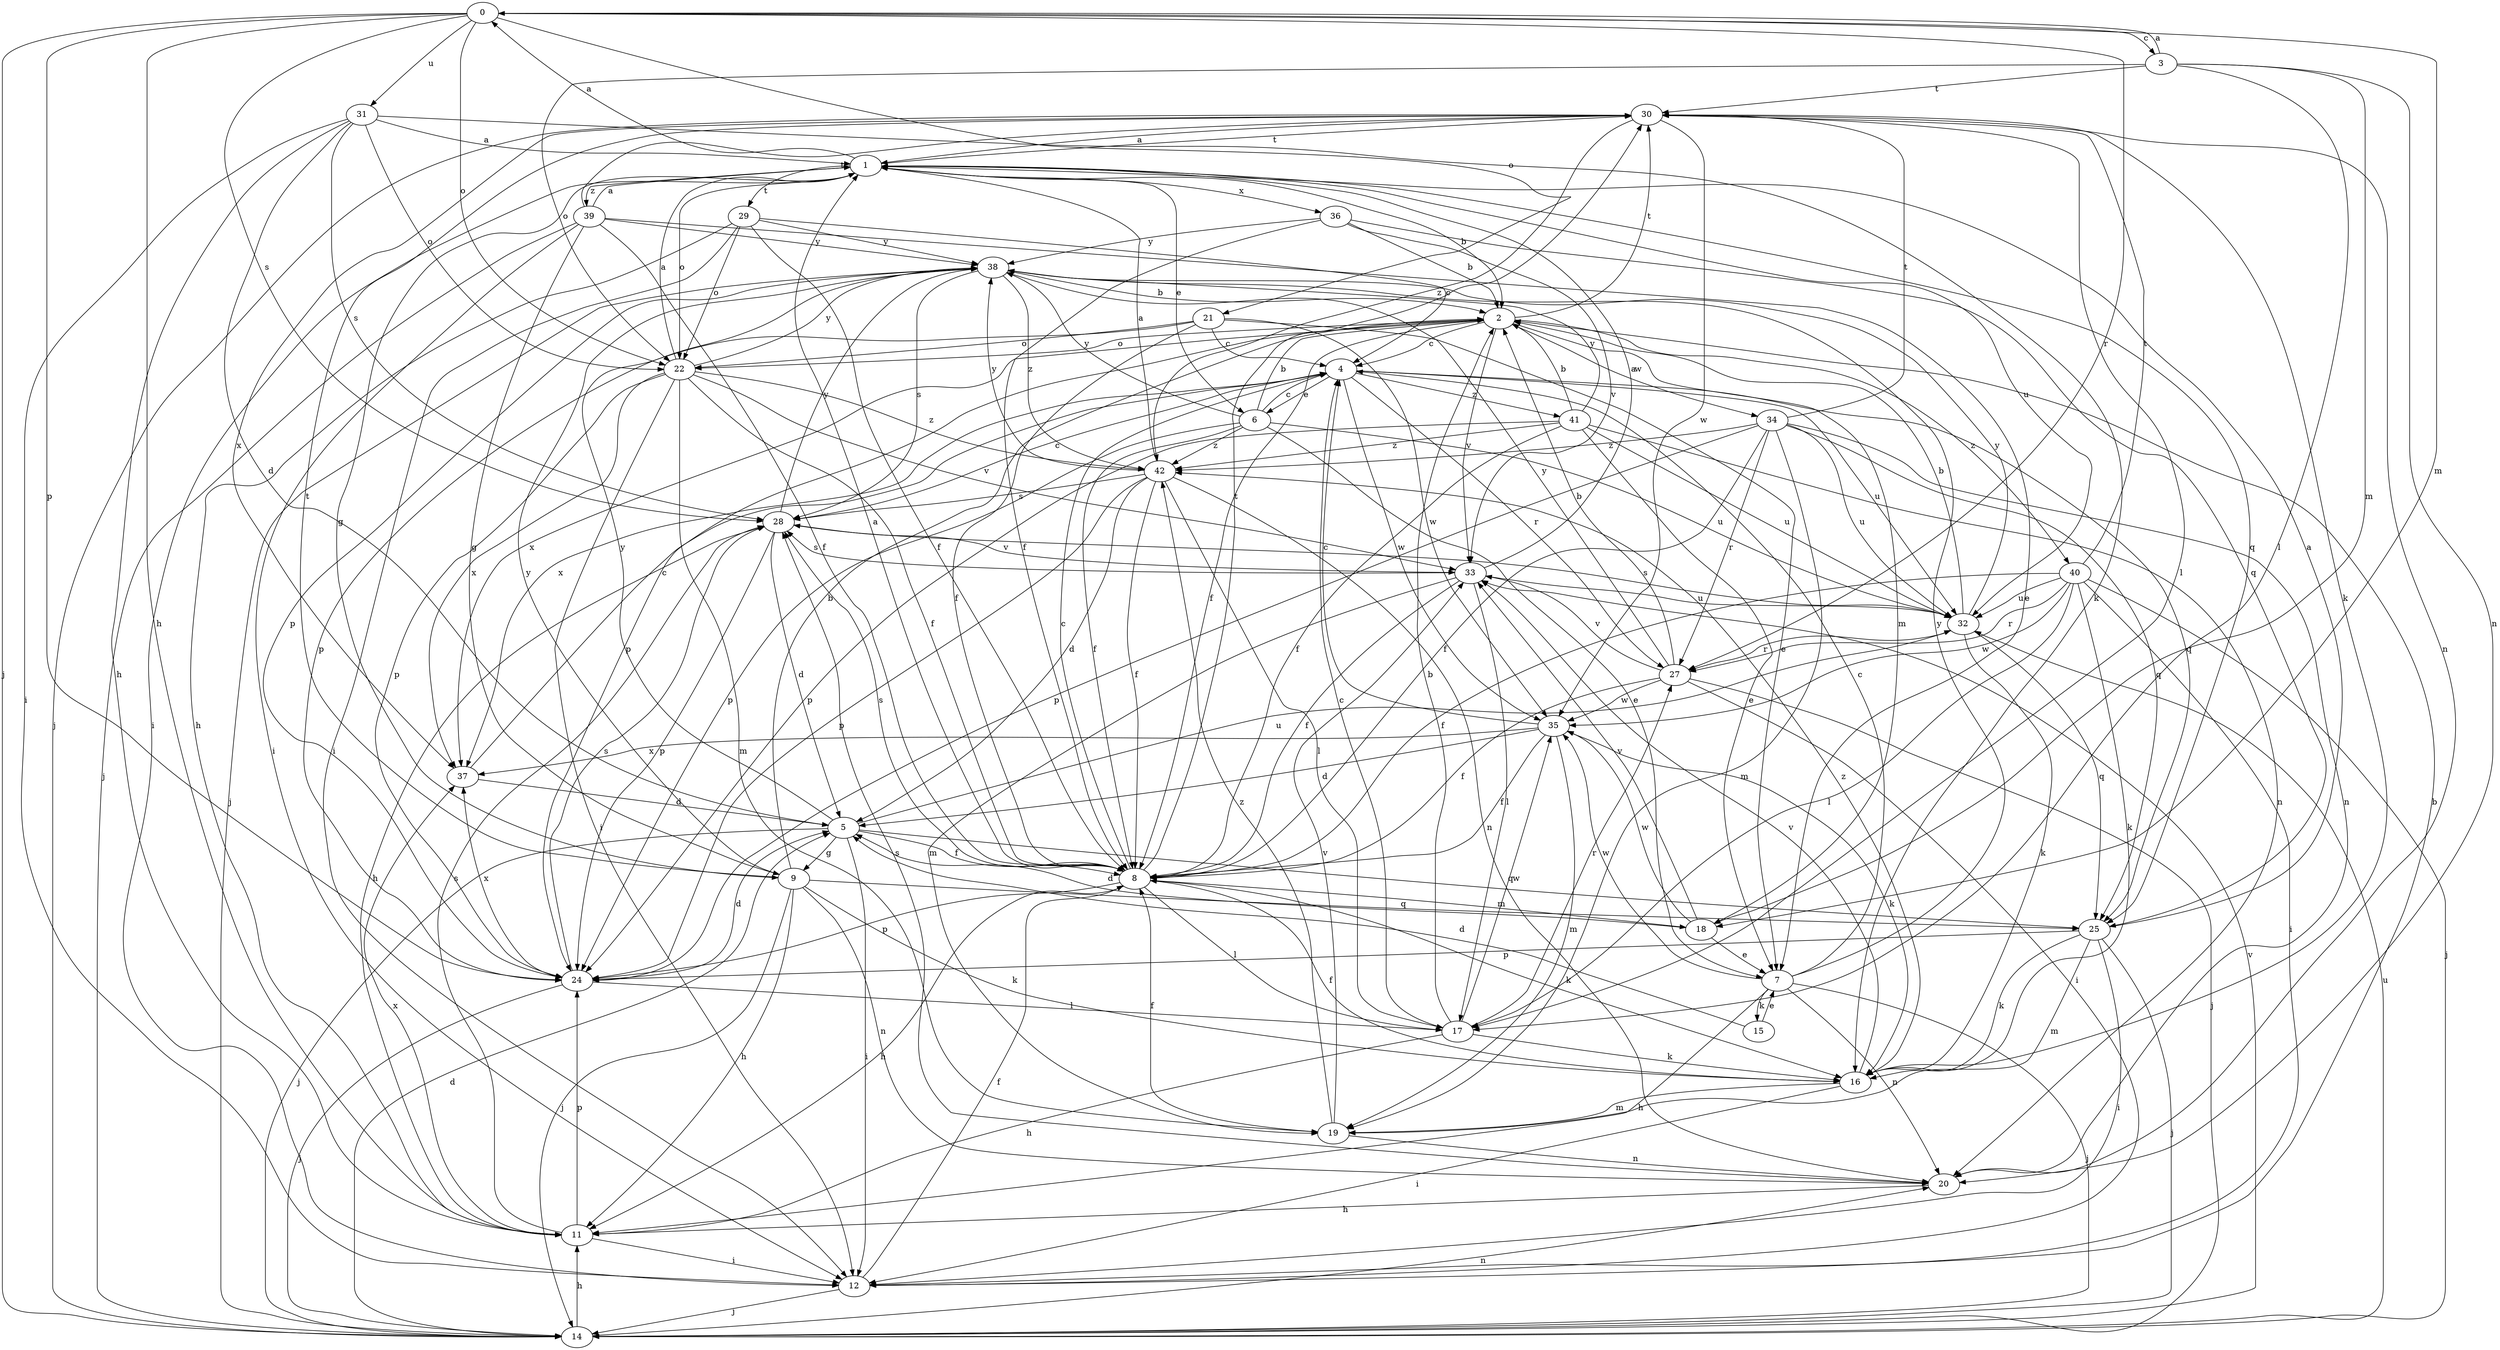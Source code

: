 strict digraph  {
0;
1;
2;
3;
4;
5;
6;
7;
8;
9;
11;
12;
14;
15;
16;
17;
18;
19;
20;
21;
22;
24;
25;
27;
28;
29;
30;
31;
32;
33;
34;
35;
36;
37;
38;
39;
40;
41;
42;
0 -> 3  [label=c];
0 -> 11  [label=h];
0 -> 14  [label=j];
0 -> 18  [label=m];
0 -> 21  [label=o];
0 -> 22  [label=o];
0 -> 24  [label=p];
0 -> 27  [label=r];
0 -> 28  [label=s];
0 -> 31  [label=u];
1 -> 0  [label=a];
1 -> 2  [label=b];
1 -> 6  [label=e];
1 -> 9  [label=g];
1 -> 12  [label=i];
1 -> 22  [label=o];
1 -> 25  [label=q];
1 -> 29  [label=t];
1 -> 30  [label=t];
1 -> 32  [label=u];
1 -> 36  [label=x];
1 -> 39  [label=z];
2 -> 4  [label=c];
2 -> 8  [label=f];
2 -> 18  [label=m];
2 -> 22  [label=o];
2 -> 24  [label=p];
2 -> 30  [label=t];
2 -> 33  [label=v];
2 -> 34  [label=w];
2 -> 37  [label=x];
2 -> 40  [label=z];
3 -> 0  [label=a];
3 -> 17  [label=l];
3 -> 18  [label=m];
3 -> 20  [label=n];
3 -> 22  [label=o];
3 -> 30  [label=t];
4 -> 6  [label=e];
4 -> 25  [label=q];
4 -> 27  [label=r];
4 -> 32  [label=u];
4 -> 35  [label=w];
4 -> 37  [label=x];
4 -> 41  [label=z];
5 -> 8  [label=f];
5 -> 9  [label=g];
5 -> 12  [label=i];
5 -> 14  [label=j];
5 -> 25  [label=q];
5 -> 32  [label=u];
5 -> 38  [label=y];
6 -> 2  [label=b];
6 -> 4  [label=c];
6 -> 7  [label=e];
6 -> 8  [label=f];
6 -> 24  [label=p];
6 -> 32  [label=u];
6 -> 38  [label=y];
6 -> 42  [label=z];
7 -> 4  [label=c];
7 -> 11  [label=h];
7 -> 14  [label=j];
7 -> 15  [label=k];
7 -> 20  [label=n];
7 -> 35  [label=w];
7 -> 38  [label=y];
8 -> 1  [label=a];
8 -> 4  [label=c];
8 -> 11  [label=h];
8 -> 16  [label=k];
8 -> 17  [label=l];
8 -> 18  [label=m];
8 -> 24  [label=p];
8 -> 28  [label=s];
8 -> 30  [label=t];
9 -> 2  [label=b];
9 -> 11  [label=h];
9 -> 14  [label=j];
9 -> 16  [label=k];
9 -> 20  [label=n];
9 -> 25  [label=q];
9 -> 30  [label=t];
9 -> 38  [label=y];
11 -> 12  [label=i];
11 -> 24  [label=p];
11 -> 28  [label=s];
11 -> 37  [label=x];
12 -> 2  [label=b];
12 -> 8  [label=f];
12 -> 14  [label=j];
14 -> 5  [label=d];
14 -> 11  [label=h];
14 -> 20  [label=n];
14 -> 32  [label=u];
14 -> 33  [label=v];
15 -> 5  [label=d];
15 -> 7  [label=e];
16 -> 8  [label=f];
16 -> 12  [label=i];
16 -> 19  [label=m];
16 -> 33  [label=v];
16 -> 42  [label=z];
17 -> 2  [label=b];
17 -> 4  [label=c];
17 -> 11  [label=h];
17 -> 16  [label=k];
17 -> 27  [label=r];
17 -> 35  [label=w];
18 -> 5  [label=d];
18 -> 7  [label=e];
18 -> 33  [label=v];
18 -> 35  [label=w];
19 -> 8  [label=f];
19 -> 20  [label=n];
19 -> 33  [label=v];
19 -> 42  [label=z];
20 -> 11  [label=h];
20 -> 28  [label=s];
21 -> 4  [label=c];
21 -> 7  [label=e];
21 -> 8  [label=f];
21 -> 22  [label=o];
21 -> 24  [label=p];
21 -> 35  [label=w];
22 -> 1  [label=a];
22 -> 8  [label=f];
22 -> 12  [label=i];
22 -> 19  [label=m];
22 -> 24  [label=p];
22 -> 33  [label=v];
22 -> 37  [label=x];
22 -> 38  [label=y];
22 -> 42  [label=z];
24 -> 5  [label=d];
24 -> 14  [label=j];
24 -> 17  [label=l];
24 -> 28  [label=s];
24 -> 37  [label=x];
25 -> 1  [label=a];
25 -> 12  [label=i];
25 -> 14  [label=j];
25 -> 16  [label=k];
25 -> 19  [label=m];
25 -> 24  [label=p];
27 -> 2  [label=b];
27 -> 8  [label=f];
27 -> 12  [label=i];
27 -> 14  [label=j];
27 -> 33  [label=v];
27 -> 35  [label=w];
27 -> 38  [label=y];
28 -> 4  [label=c];
28 -> 5  [label=d];
28 -> 11  [label=h];
28 -> 24  [label=p];
28 -> 33  [label=v];
28 -> 38  [label=y];
29 -> 4  [label=c];
29 -> 8  [label=f];
29 -> 11  [label=h];
29 -> 12  [label=i];
29 -> 22  [label=o];
29 -> 38  [label=y];
30 -> 1  [label=a];
30 -> 14  [label=j];
30 -> 16  [label=k];
30 -> 17  [label=l];
30 -> 20  [label=n];
30 -> 35  [label=w];
30 -> 37  [label=x];
30 -> 42  [label=z];
31 -> 1  [label=a];
31 -> 5  [label=d];
31 -> 11  [label=h];
31 -> 12  [label=i];
31 -> 16  [label=k];
31 -> 22  [label=o];
31 -> 28  [label=s];
32 -> 2  [label=b];
32 -> 16  [label=k];
32 -> 25  [label=q];
32 -> 27  [label=r];
32 -> 28  [label=s];
32 -> 38  [label=y];
33 -> 1  [label=a];
33 -> 8  [label=f];
33 -> 17  [label=l];
33 -> 19  [label=m];
33 -> 28  [label=s];
33 -> 32  [label=u];
34 -> 8  [label=f];
34 -> 19  [label=m];
34 -> 20  [label=n];
34 -> 24  [label=p];
34 -> 25  [label=q];
34 -> 27  [label=r];
34 -> 30  [label=t];
34 -> 32  [label=u];
34 -> 42  [label=z];
35 -> 4  [label=c];
35 -> 5  [label=d];
35 -> 8  [label=f];
35 -> 16  [label=k];
35 -> 19  [label=m];
35 -> 37  [label=x];
36 -> 2  [label=b];
36 -> 8  [label=f];
36 -> 25  [label=q];
36 -> 33  [label=v];
36 -> 38  [label=y];
37 -> 4  [label=c];
37 -> 5  [label=d];
38 -> 2  [label=b];
38 -> 14  [label=j];
38 -> 24  [label=p];
38 -> 28  [label=s];
38 -> 42  [label=z];
39 -> 1  [label=a];
39 -> 7  [label=e];
39 -> 8  [label=f];
39 -> 9  [label=g];
39 -> 12  [label=i];
39 -> 14  [label=j];
39 -> 30  [label=t];
39 -> 38  [label=y];
40 -> 8  [label=f];
40 -> 12  [label=i];
40 -> 14  [label=j];
40 -> 16  [label=k];
40 -> 17  [label=l];
40 -> 27  [label=r];
40 -> 30  [label=t];
40 -> 32  [label=u];
40 -> 35  [label=w];
41 -> 2  [label=b];
41 -> 7  [label=e];
41 -> 8  [label=f];
41 -> 20  [label=n];
41 -> 24  [label=p];
41 -> 32  [label=u];
41 -> 38  [label=y];
41 -> 42  [label=z];
42 -> 1  [label=a];
42 -> 5  [label=d];
42 -> 8  [label=f];
42 -> 17  [label=l];
42 -> 20  [label=n];
42 -> 24  [label=p];
42 -> 28  [label=s];
42 -> 38  [label=y];
}

